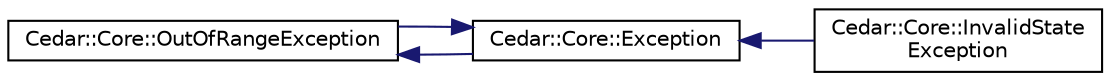 digraph "Graphical Class Hierarchy"
{
 // LATEX_PDF_SIZE
  edge [fontname="Helvetica",fontsize="10",labelfontname="Helvetica",labelfontsize="10"];
  node [fontname="Helvetica",fontsize="10",shape=record];
  rankdir="LR";
  Node2 [label="std::exception",height=0.2,width=0.4,color="grey75", fillcolor="white", style="filled",tooltip=" "];
  Node2 -> Node0 [dir="back",color="midnightblue",fontsize="10",style="solid",fontname="Helvetica"];
  Node0 [label="Cedar::Core::Exception",height=0.2,width=0.4,color="black", fillcolor="white", style="filled",URL="$classCedar_1_1Core_1_1Exception.html",tooltip=" "];
  Node0 -> Node1 [dir="back",color="midnightblue",fontsize="10",style="solid",fontname="Helvetica"];
  Node1 [label="Cedar::Core::InvalidState\lException",height=0.2,width=0.4,color="black", fillcolor="white", style="filled",URL="$classCedar_1_1Core_1_1InvalidStateException.html",tooltip=" "];
  Node0 -> Node2 [dir="back",color="midnightblue",fontsize="10",style="solid",fontname="Helvetica"];
  Node2 [label="Cedar::Core::OutOfRangeException",height=0.2,width=0.4,color="black", fillcolor="white", style="filled",URL="$classCedar_1_1Core_1_1OutOfRangeException.html",tooltip=" "];
}
